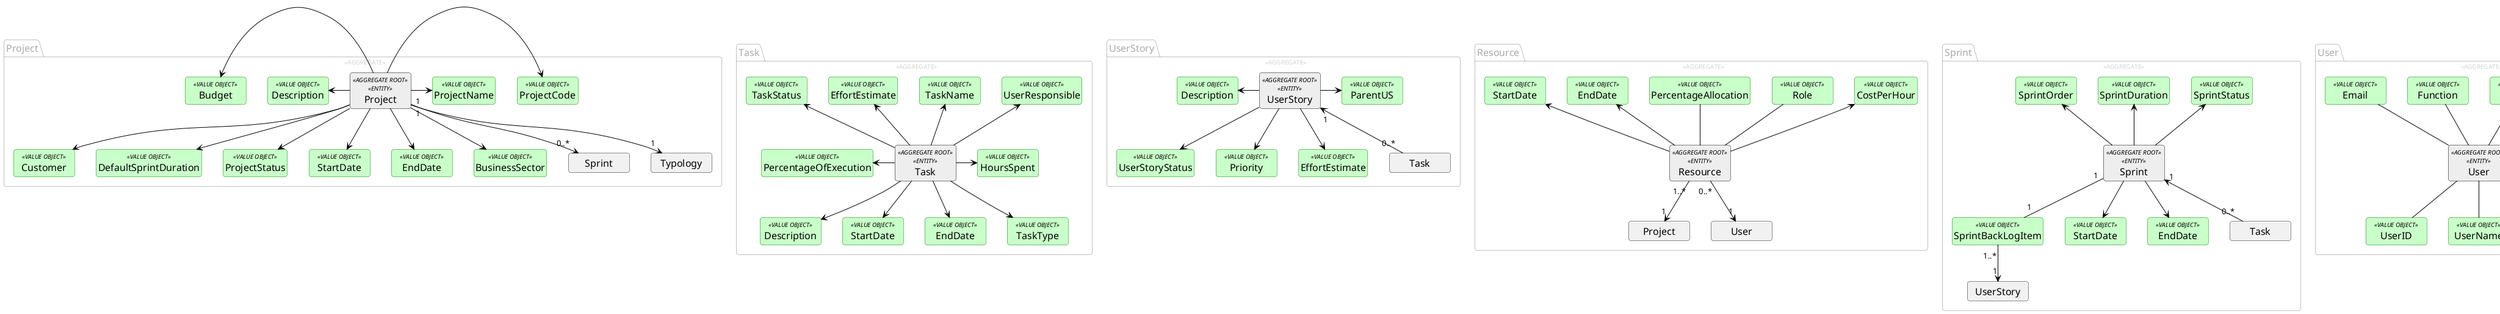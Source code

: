 @startuml
'https://plantuml.com/class-diagram

hide members
hide circle
'skinparam linetype ortho

skinparam minClassWidth 100
'skinparam nodesep 60
'skinparam ranksep 60
'skinparam padding 0
skinparam roundCorner 8


skinparam package {
    backgroundColor white
    borderColor grey
    shadowing false
    fontStyle normal
    fontSize 16
    borderThickness 0.5
    fontColor #aaa
    stereotypeFontSize 10
    stereotypeFontColor lightGrey
}

skinparam class {
    stereotypeFontSize 10
    fontSize 16
    fontName Helvetica
    arrowColor black
    arrowThickness 1
    attributeIconSize 0
    borderThickness 0.5
}

skinparam class<<AGGREGATE ROOT>> {
    borderColor black
    backgroundColor #eee
}

skinparam class<<ENTITY>> {
    borderColor yellow
    backgroundColor #khaki
}

skinparam class<<VALUE OBJECT>> {
    borderColor green
    backgroundColor #technology
}


skinparam note {
    fontSize 14
    fontName Helvetica
    borderColor black
    borderThickness 0.5
    backgroundColor AliceBlue
}


'TITLE ON TOP
'title DDD diagram

'HEADER FOOTER DESCRIPTIONS
'center header DDD - Domain Driven Design
'center footer DDD - Domain Driven Design


package Project <<AGGREGATE>> {
    entity Project <<AGGREGATE ROOT>><<ENTITY>>
    class ProjectCode <<VALUE OBJECT>>
    class ProjectName <<VALUE OBJECT>>
    class Description <<VALUE OBJECT>>
    class Budget <<VALUE OBJECT>>
    class Customer <<VALUE OBJECT>>
    class DefaultSprintDuration <<VALUE OBJECT>>
    class ProjectStatus <<VALUE OBJECT>>
    class ProjectStatus <<VALUE OBJECT>>
    class "StartDate" as ProjectStartDate <<VALUE OBJECT>>
    class "EndDate" as ProjectEndDate <<VALUE OBJECT>>
    class BusinessSector <<VALUE OBJECT>>

    Project "1"--> "0..*" Sprint
    Project -right-> ProjectCode
    Project -right-> ProjectName
    Project -l-> Description
    Project -l-> Budget
    Project -down-> Customer
    Project -down-> DefaultSprintDuration
    Project -down-> ProjectStatus
    Project -down-> ProjectStartDate
    Project -down-> ProjectEndDate
    Project -down-> BusinessSector
    Project "1"-->"1" Typology
}

package Resource <<AGGREGATE>>  {
    entity Resource <<AGGREGATE ROOT>><<ENTITY>>
    class StartDate <<VALUE OBJECT>>
    class EndDate <<VALUE OBJECT>>
    class CostPerHour <<VALUE OBJECT>>
    class PercentageAllocation <<VALUE OBJECT>>
    class Role <<VALUE OBJECT>>

    Resource "1..*"-->"1" Project
    Resource "0..*"-->"1" User
    Resource -up-> StartDate
    Resource -up-> EndDate
    Resource -up- PercentageAllocation
    Resource -up- Role
    Resource -up-> CostPerHour
}

package Task <<AGGREGATE>>{
    entity Task <<AGGREGATE ROOT>><<ENTITY>>
    class TaskName <<VALUE OBJECT>>
    class "Description" as TaskDescription <<VALUE OBJECT>>
    class "StartDate"  as TaskStartDate<<VALUE OBJECT>>
    class "EndDate" as TaskEndDate <<VALUE OBJECT>>
    class TaskType <<VALUE OBJECT>>
    class TaskStatus <<VALUE OBJECT>>
    class HoursSpent <<VALUE OBJECT>>
    class "EffortEstimate" as EffortEstimateTask <<VALUE OBJECT>>
    class PercentageOfExecution <<VALUE OBJECT>>
    class UserResponsible <<VALUE OBJECT>>

    Task --> TaskDescription
    Task --> TaskEndDate
    Task --> TaskStartDate
    Task -up-> TaskStatus
    Task --> TaskType
    Task -up-> EffortEstimateTask
    Task -left-> PercentageOfExecution
    Task -up-> TaskName
    Task -up-> UserResponsible
    Task -right-> HoursSpent
}


package Sprint <<AGGREGATE>>{
    entity SprintBackLogItem <<VALUE OBJECT>>
    entity Sprint <<AGGREGATE ROOT>><<ENTITY>>
    class "StartDate" as SprintStartDate <<VALUE OBJECT>>
    class "EndDate" as SprintEndDate <<VALUE OBJECT>>
    class SprintOrder <<VALUE OBJECT>>
    class SprintDuration <<VALUE OBJECT>>
    class SprintStatus <<VALUE OBJECT>>

    Sprint  "1"<-- "0..*" Task
    Sprint "1"-- "1"SprintBackLogItem
    Sprint --> SprintStartDate
    Sprint --> SprintEndDate
    Sprint -u-> SprintOrder
    Sprint -u-> SprintDuration
    Sprint -u-> SprintStatus
    SprintBackLogItem "1..*"-->"1" UserStory
 }

package UserStory <<AGGREGATE>>{
    entity UserStory <<AGGREGATE ROOT>><<ENTITY>>
    class "Description" as UsDescription <<VALUE OBJECT>>
    class ParentUS <<VALUE OBJECT>>
    class UserStoryStatus <<VALUE OBJECT>>
    class Priority <<VALUE OBJECT>>
    class "EffortEstimate" as EffortEstimateUS <<VALUE OBJECT>>

    UserStory "1" <-- "0..*" Task
    UserStory --> UserStoryStatus
    UserStory -r-> ParentUS
    UserStory -l-> UsDescription
    UserStory --> Priority
    UserStory --> EffortEstimateUS
}

package User <<AGGREGATE>>{
    entity User <<AGGREGATE ROOT>><<ENTITY>>
    class UserID <<VALUE OBJECT>>
    class UserName <<VALUE OBJECT>>
    class Status <<VALUE OBJECT>>
    class Email <<VALUE OBJECT>>
    class Function <<VALUE OBJECT>>
    class Photo <<VALUE OBJECT>>

    User -- UserID
    User -- UserName
    User -- Status
    User -up- Email
    User -up- Function
    User -up- Photo
    User -up- "1" Profile
}


package Profile <<AGGREGATE>>{
    entity Profile <<AGGREGATE ROOT>><<ENTITY>>
    class ProfileName <<VALUE OBJECT>>
    class Permission <<VALUE OBJECT>>

    Profile "1"--> "1"ProfileName
    Profile "1"--> "1"Permission
}

package Typology <<AGGREGATE>>{
    entity Typology <<AGGREGATE ROOT>><<ENTITY>>
    class TypologyName <<VALUE OBJECT>>

    Typology -- "1"TypologyName
}

package ProfileRequest <<AGGREGATE>>{
    entity ProfileRequest <<AGGREGATE ROOT>><<ENTITY>>

    ProfileRequest"*" --> "1" User
    ProfileRequest"*" --> "1" Profile
}



@enduml